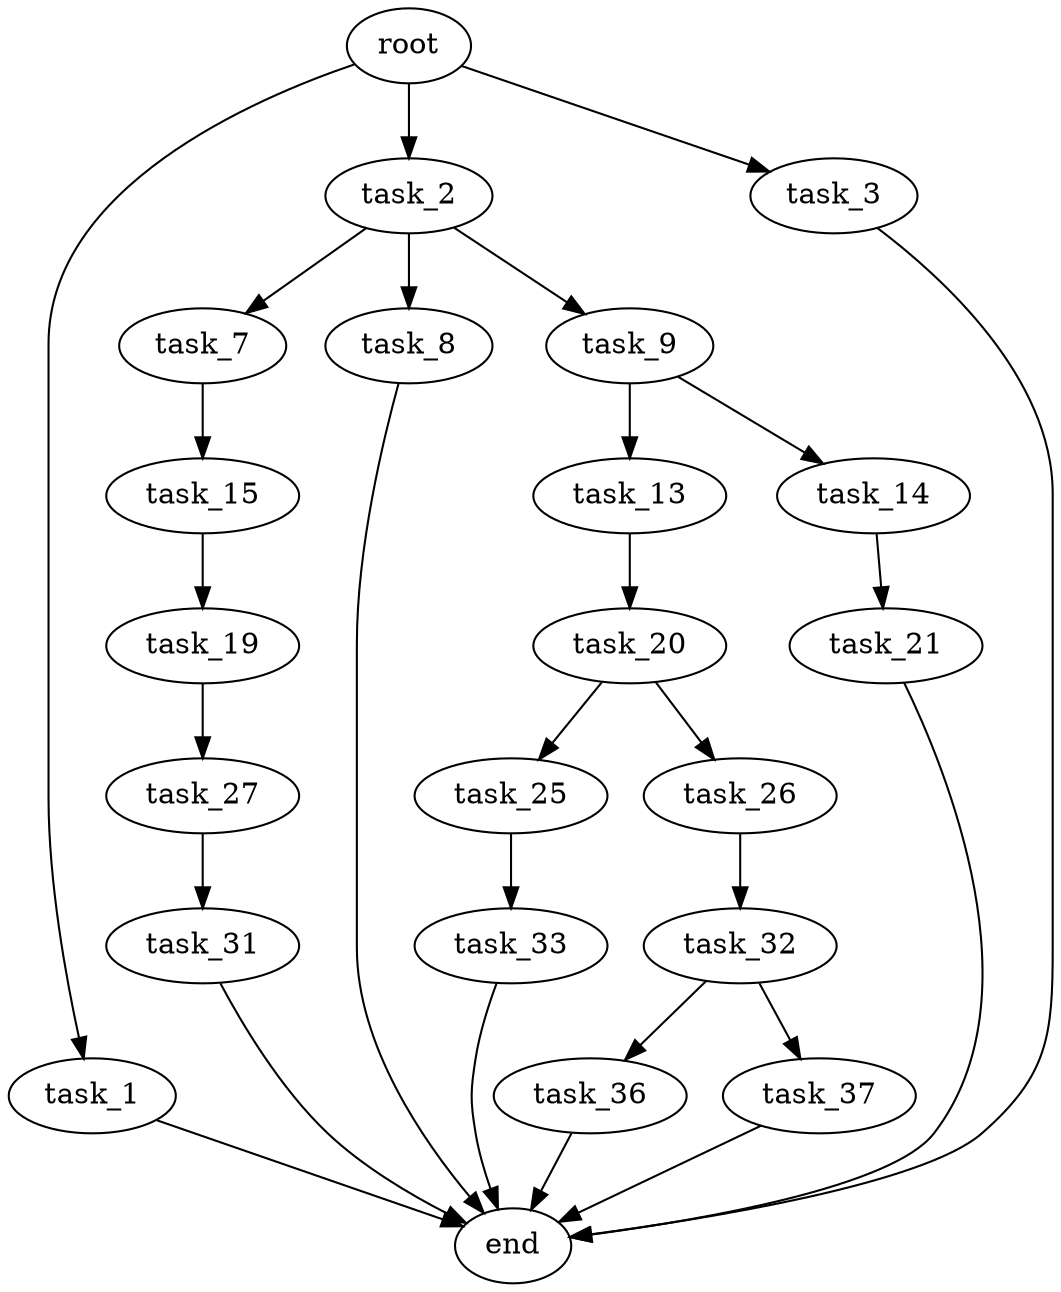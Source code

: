 digraph G {
  root [size="0.000000"];
  task_1 [size="43363319967.000000"];
  task_2 [size="28991029248.000000"];
  task_3 [size="799106563415.000000"];
  task_7 [size="231928233984.000000"];
  task_8 [size="549755813888.000000"];
  task_9 [size="8589934592.000000"];
  task_13 [size="228213394505.000000"];
  task_14 [size="164115567134.000000"];
  task_15 [size="8589934592.000000"];
  task_19 [size="68719476736.000000"];
  task_20 [size="527148700480.000000"];
  task_21 [size="43554315412.000000"];
  task_25 [size="5578262160.000000"];
  task_26 [size="118205988244.000000"];
  task_27 [size="98187107921.000000"];
  task_31 [size="8057900040.000000"];
  task_32 [size="68719476736.000000"];
  task_33 [size="368293445632.000000"];
  task_36 [size="542241514699.000000"];
  task_37 [size="926968128.000000"];
  end [size="0.000000"];

  root -> task_1 [size="1.000000"];
  root -> task_2 [size="1.000000"];
  root -> task_3 [size="1.000000"];
  task_1 -> end [size="1.000000"];
  task_2 -> task_7 [size="75497472.000000"];
  task_2 -> task_8 [size="75497472.000000"];
  task_2 -> task_9 [size="75497472.000000"];
  task_3 -> end [size="1.000000"];
  task_7 -> task_15 [size="301989888.000000"];
  task_8 -> end [size="1.000000"];
  task_9 -> task_13 [size="33554432.000000"];
  task_9 -> task_14 [size="33554432.000000"];
  task_13 -> task_20 [size="209715200.000000"];
  task_14 -> task_21 [size="209715200.000000"];
  task_15 -> task_19 [size="33554432.000000"];
  task_19 -> task_27 [size="134217728.000000"];
  task_20 -> task_25 [size="536870912.000000"];
  task_20 -> task_26 [size="536870912.000000"];
  task_21 -> end [size="1.000000"];
  task_25 -> task_33 [size="209715200.000000"];
  task_26 -> task_32 [size="536870912.000000"];
  task_27 -> task_31 [size="134217728.000000"];
  task_31 -> end [size="1.000000"];
  task_32 -> task_36 [size="134217728.000000"];
  task_32 -> task_37 [size="134217728.000000"];
  task_33 -> end [size="1.000000"];
  task_36 -> end [size="1.000000"];
  task_37 -> end [size="1.000000"];
}
